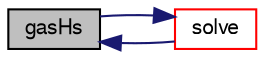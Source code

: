 digraph "gasHs"
{
  bgcolor="transparent";
  edge [fontname="FreeSans",fontsize="10",labelfontname="FreeSans",labelfontsize="10"];
  node [fontname="FreeSans",fontsize="10",shape=record];
  rankdir="LR";
  Node230 [label="gasHs",height=0.2,width=0.4,color="black", fillcolor="grey75", style="filled", fontcolor="black"];
  Node230 -> Node231 [dir="back",color="midnightblue",fontsize="10",style="solid",fontname="FreeSans"];
  Node231 [label="solve",height=0.2,width=0.4,color="red",URL="$a30190.html#a31a5d606a34dbbf8ec6f2ac655eaee9a",tooltip="Solve the reaction system for the given time step. "];
  Node231 -> Node230 [dir="back",color="midnightblue",fontsize="10",style="solid",fontname="FreeSans"];
}
